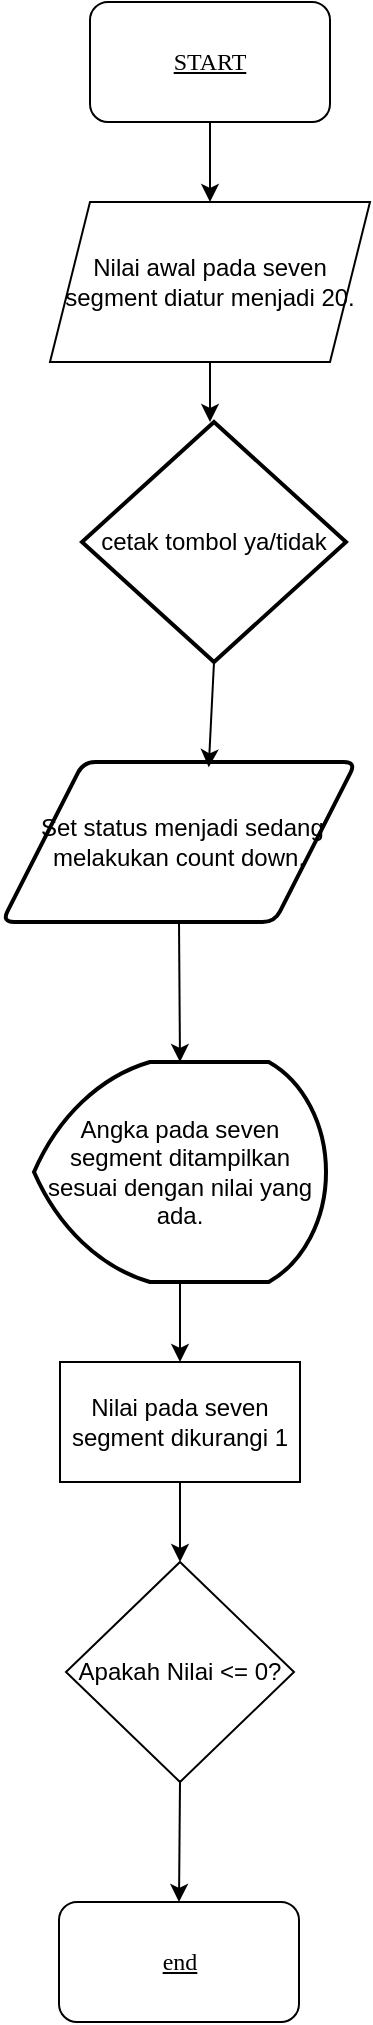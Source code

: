 <mxfile version="24.7.17">
  <diagram name="Halaman-1" id="Y9AolwvZBnAyUHMvJlSv">
    <mxGraphModel dx="1034" dy="446" grid="1" gridSize="10" guides="1" tooltips="1" connect="1" arrows="1" fold="1" page="1" pageScale="1" pageWidth="827" pageHeight="1169" math="0" shadow="0">
      <root>
        <mxCell id="0" />
        <mxCell id="1" parent="0" />
        <mxCell id="kuNX_iD7RCXfwzJ7GgUc-3" value="START" style="rounded=1;whiteSpace=wrap;html=1;fontStyle=4;fontFamily=Verdana;" parent="1" vertex="1">
          <mxGeometry x="358" y="20" width="120" height="60" as="geometry" />
        </mxCell>
        <mxCell id="kuNX_iD7RCXfwzJ7GgUc-4" value="Nilai awal pada seven segment diatur menjadi 20." style="shape=parallelogram;perimeter=parallelogramPerimeter;whiteSpace=wrap;html=1;fixedSize=1;" parent="1" vertex="1">
          <mxGeometry x="338" y="120" width="160" height="80" as="geometry" />
        </mxCell>
        <mxCell id="kuNX_iD7RCXfwzJ7GgUc-6" value="" style="endArrow=classic;html=1;rounded=0;entryX=0.5;entryY=0;entryDx=0;entryDy=0;entryPerimeter=0;" parent="1" source="kuNX_iD7RCXfwzJ7GgUc-3" target="kuNX_iD7RCXfwzJ7GgUc-4" edge="1">
          <mxGeometry width="50" height="50" relative="1" as="geometry">
            <mxPoint x="430" y="140" as="sourcePoint" />
            <mxPoint x="427" y="180" as="targetPoint" />
          </mxGeometry>
        </mxCell>
        <mxCell id="kuNX_iD7RCXfwzJ7GgUc-9" value="Apakah Nilai &amp;lt;= 0?" style="rhombus;whiteSpace=wrap;html=1;" parent="1" vertex="1">
          <mxGeometry x="346" y="800" width="114" height="110" as="geometry" />
        </mxCell>
        <mxCell id="kuNX_iD7RCXfwzJ7GgUc-11" value="" style="endArrow=classic;html=1;rounded=0;exitX=0.5;exitY=1;exitDx=0;exitDy=0;entryX=0.5;entryY=0;entryDx=0;entryDy=0;" parent="1" source="kuNX_iD7RCXfwzJ7GgUc-9" target="TxdYMe5PBgqj9NSXsRvL-13" edge="1">
          <mxGeometry width="50" height="50" relative="1" as="geometry">
            <mxPoint x="506" y="1030" as="sourcePoint" />
            <mxPoint x="406" y="950" as="targetPoint" />
          </mxGeometry>
        </mxCell>
        <mxCell id="TxdYMe5PBgqj9NSXsRvL-8" value="" style="endArrow=classic;html=1;rounded=0;exitX=0.5;exitY=1;exitDx=0;exitDy=0;entryX=0.5;entryY=0;entryDx=0;entryDy=0;" edge="1" parent="1" source="kuNX_iD7RCXfwzJ7GgUc-4">
          <mxGeometry width="50" height="50" relative="1" as="geometry">
            <mxPoint x="420" y="360" as="sourcePoint" />
            <mxPoint x="418" y="230" as="targetPoint" />
          </mxGeometry>
        </mxCell>
        <mxCell id="TxdYMe5PBgqj9NSXsRvL-12" style="edgeStyle=orthogonalEdgeStyle;rounded=0;orthogonalLoop=1;jettySize=auto;html=1;entryX=0.5;entryY=0;entryDx=0;entryDy=0;" edge="1" parent="1" source="TxdYMe5PBgqj9NSXsRvL-9" target="kuNX_iD7RCXfwzJ7GgUc-9">
          <mxGeometry relative="1" as="geometry" />
        </mxCell>
        <mxCell id="TxdYMe5PBgqj9NSXsRvL-9" value=" Nilai pada seven segment dikurangi 1" style="rounded=0;whiteSpace=wrap;html=1;" vertex="1" parent="1">
          <mxGeometry x="343" y="700" width="120" height="60" as="geometry" />
        </mxCell>
        <mxCell id="TxdYMe5PBgqj9NSXsRvL-13" value="end" style="rounded=1;whiteSpace=wrap;html=1;fontStyle=4;fontFamily=Verdana;" vertex="1" parent="1">
          <mxGeometry x="342.5" y="970" width="120" height="60" as="geometry" />
        </mxCell>
        <mxCell id="TxdYMe5PBgqj9NSXsRvL-14" value="Angka pada seven segment ditampilkan sesuai dengan nilai yang ada." style="strokeWidth=2;html=1;shape=mxgraph.flowchart.display;whiteSpace=wrap;" vertex="1" parent="1">
          <mxGeometry x="330" y="550" width="146" height="110" as="geometry" />
        </mxCell>
        <mxCell id="TxdYMe5PBgqj9NSXsRvL-16" value="" style="endArrow=classic;html=1;rounded=0;exitX=0.5;exitY=1;exitDx=0;exitDy=0;exitPerimeter=0;" edge="1" parent="1" source="TxdYMe5PBgqj9NSXsRvL-14" target="TxdYMe5PBgqj9NSXsRvL-9">
          <mxGeometry width="50" height="50" relative="1" as="geometry">
            <mxPoint x="375" y="740" as="sourcePoint" />
            <mxPoint x="425" y="690" as="targetPoint" />
          </mxGeometry>
        </mxCell>
        <mxCell id="TxdYMe5PBgqj9NSXsRvL-19" value="cetak tombol ya/tidak" style="strokeWidth=2;html=1;shape=mxgraph.flowchart.decision;whiteSpace=wrap;" vertex="1" parent="1">
          <mxGeometry x="354" y="230" width="132" height="120" as="geometry" />
        </mxCell>
        <mxCell id="TxdYMe5PBgqj9NSXsRvL-20" value="&amp;nbsp;Set status menjadi sedang melakukan count down." style="shape=parallelogram;html=1;strokeWidth=2;perimeter=parallelogramPerimeter;whiteSpace=wrap;rounded=1;arcSize=12;size=0.23;" vertex="1" parent="1">
          <mxGeometry x="314" y="400" width="177" height="80" as="geometry" />
        </mxCell>
        <mxCell id="TxdYMe5PBgqj9NSXsRvL-21" value="" style="endArrow=classic;html=1;rounded=0;exitX=0.5;exitY=1;exitDx=0;exitDy=0;exitPerimeter=0;entryX=0.584;entryY=0.033;entryDx=0;entryDy=0;entryPerimeter=0;" edge="1" parent="1" source="TxdYMe5PBgqj9NSXsRvL-19" target="TxdYMe5PBgqj9NSXsRvL-20">
          <mxGeometry width="50" height="50" relative="1" as="geometry">
            <mxPoint x="420" y="390" as="sourcePoint" />
            <mxPoint x="426" y="415" as="targetPoint" />
          </mxGeometry>
        </mxCell>
        <mxCell id="TxdYMe5PBgqj9NSXsRvL-22" value="" style="endArrow=classic;html=1;rounded=0;exitX=0.5;exitY=1;exitDx=0;exitDy=0;entryX=0.5;entryY=0;entryDx=0;entryDy=0;entryPerimeter=0;" edge="1" parent="1" source="TxdYMe5PBgqj9NSXsRvL-20" target="TxdYMe5PBgqj9NSXsRvL-14">
          <mxGeometry width="50" height="50" relative="1" as="geometry">
            <mxPoint x="390" y="560" as="sourcePoint" />
            <mxPoint x="440" y="510" as="targetPoint" />
          </mxGeometry>
        </mxCell>
      </root>
    </mxGraphModel>
  </diagram>
</mxfile>
